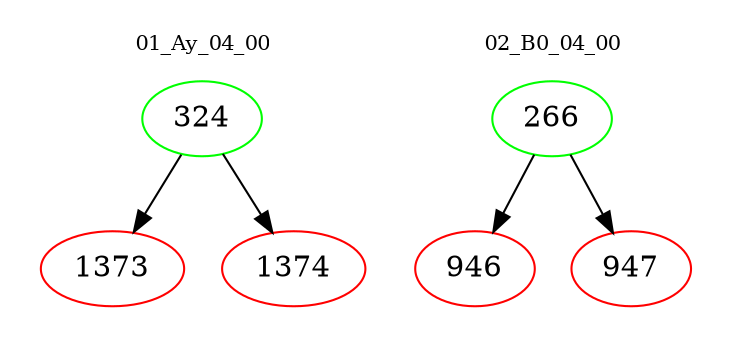 digraph{
subgraph cluster_0 {
color = white
label = "01_Ay_04_00";
fontsize=10;
T0_324 [label="324", color="green"]
T0_324 -> T0_1373 [color="black"]
T0_1373 [label="1373", color="red"]
T0_324 -> T0_1374 [color="black"]
T0_1374 [label="1374", color="red"]
}
subgraph cluster_1 {
color = white
label = "02_B0_04_00";
fontsize=10;
T1_266 [label="266", color="green"]
T1_266 -> T1_946 [color="black"]
T1_946 [label="946", color="red"]
T1_266 -> T1_947 [color="black"]
T1_947 [label="947", color="red"]
}
}
